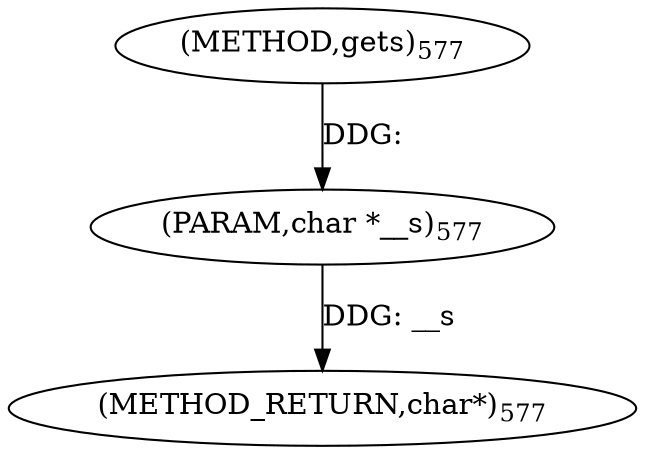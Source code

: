 digraph "gets" {  
"2624" [label = <(METHOD,gets)<SUB>577</SUB>> ]
"2626" [label = <(METHOD_RETURN,char*)<SUB>577</SUB>> ]
"2625" [label = <(PARAM,char *__s)<SUB>577</SUB>> ]
  "2625" -> "2626"  [ label = "DDG: __s"] 
  "2624" -> "2625"  [ label = "DDG: "] 
}
